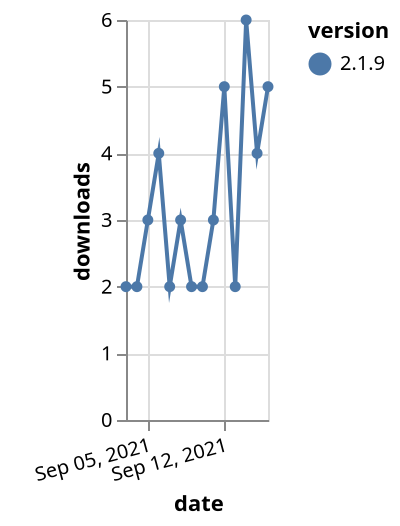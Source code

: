 {"$schema": "https://vega.github.io/schema/vega-lite/v5.json", "description": "A simple bar chart with embedded data.", "data": {"values": [{"date": "2021-09-03", "total": 2891, "delta": 2, "version": "2.1.9"}, {"date": "2021-09-04", "total": 2893, "delta": 2, "version": "2.1.9"}, {"date": "2021-09-05", "total": 2896, "delta": 3, "version": "2.1.9"}, {"date": "2021-09-06", "total": 2900, "delta": 4, "version": "2.1.9"}, {"date": "2021-09-07", "total": 2902, "delta": 2, "version": "2.1.9"}, {"date": "2021-09-08", "total": 2905, "delta": 3, "version": "2.1.9"}, {"date": "2021-09-09", "total": 2907, "delta": 2, "version": "2.1.9"}, {"date": "2021-09-10", "total": 2909, "delta": 2, "version": "2.1.9"}, {"date": "2021-09-11", "total": 2912, "delta": 3, "version": "2.1.9"}, {"date": "2021-09-12", "total": 2917, "delta": 5, "version": "2.1.9"}, {"date": "2021-09-13", "total": 2919, "delta": 2, "version": "2.1.9"}, {"date": "2021-09-14", "total": 2925, "delta": 6, "version": "2.1.9"}, {"date": "2021-09-15", "total": 2929, "delta": 4, "version": "2.1.9"}, {"date": "2021-09-16", "total": 2934, "delta": 5, "version": "2.1.9"}]}, "width": "container", "mark": {"type": "line", "point": {"filled": true}}, "encoding": {"x": {"field": "date", "type": "temporal", "timeUnit": "yearmonthdate", "title": "date", "axis": {"labelAngle": -15}}, "y": {"field": "delta", "type": "quantitative", "title": "downloads"}, "color": {"field": "version", "type": "nominal"}, "tooltip": {"field": "delta"}}}